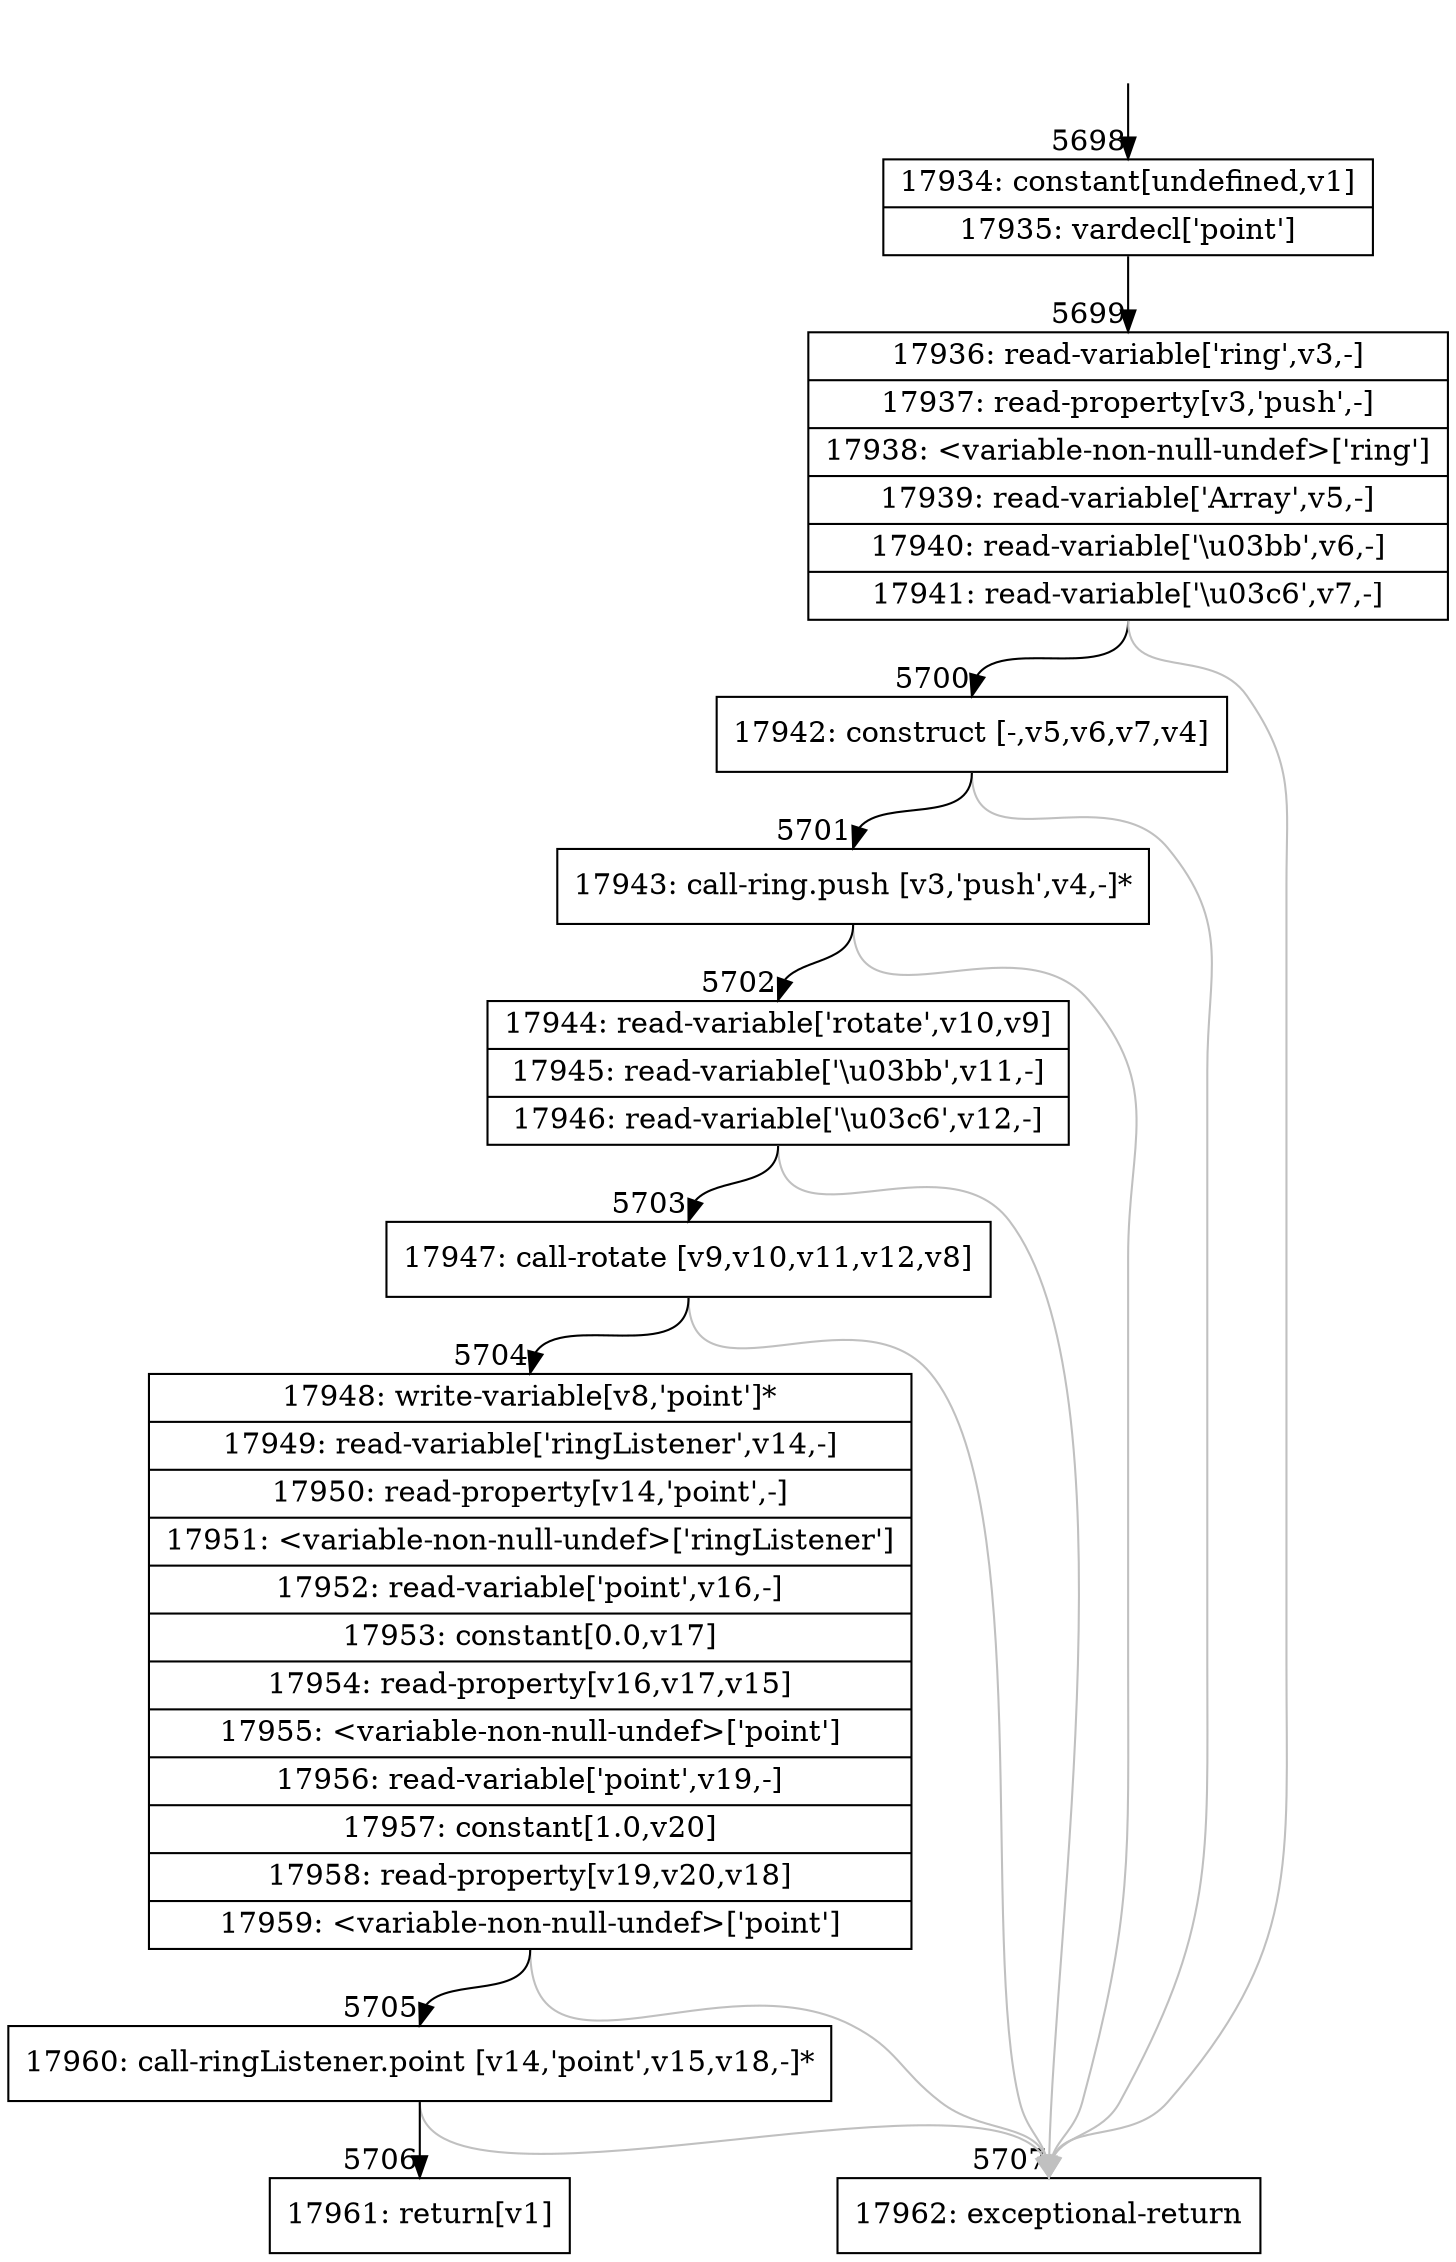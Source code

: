 digraph {
rankdir="TD"
BB_entry541[shape=none,label=""];
BB_entry541 -> BB5698 [tailport=s, headport=n, headlabel="    5698"]
BB5698 [shape=record label="{17934: constant[undefined,v1]|17935: vardecl['point']}" ] 
BB5698 -> BB5699 [tailport=s, headport=n, headlabel="      5699"]
BB5699 [shape=record label="{17936: read-variable['ring',v3,-]|17937: read-property[v3,'push',-]|17938: \<variable-non-null-undef\>['ring']|17939: read-variable['Array',v5,-]|17940: read-variable['\\u03bb',v6,-]|17941: read-variable['\\u03c6',v7,-]}" ] 
BB5699 -> BB5700 [tailport=s, headport=n, headlabel="      5700"]
BB5699 -> BB5707 [tailport=s, headport=n, color=gray, headlabel="      5707"]
BB5700 [shape=record label="{17942: construct [-,v5,v6,v7,v4]}" ] 
BB5700 -> BB5701 [tailport=s, headport=n, headlabel="      5701"]
BB5700 -> BB5707 [tailport=s, headport=n, color=gray]
BB5701 [shape=record label="{17943: call-ring.push [v3,'push',v4,-]*}" ] 
BB5701 -> BB5702 [tailport=s, headport=n, headlabel="      5702"]
BB5701 -> BB5707 [tailport=s, headport=n, color=gray]
BB5702 [shape=record label="{17944: read-variable['rotate',v10,v9]|17945: read-variable['\\u03bb',v11,-]|17946: read-variable['\\u03c6',v12,-]}" ] 
BB5702 -> BB5703 [tailport=s, headport=n, headlabel="      5703"]
BB5702 -> BB5707 [tailport=s, headport=n, color=gray]
BB5703 [shape=record label="{17947: call-rotate [v9,v10,v11,v12,v8]}" ] 
BB5703 -> BB5704 [tailport=s, headport=n, headlabel="      5704"]
BB5703 -> BB5707 [tailport=s, headport=n, color=gray]
BB5704 [shape=record label="{17948: write-variable[v8,'point']*|17949: read-variable['ringListener',v14,-]|17950: read-property[v14,'point',-]|17951: \<variable-non-null-undef\>['ringListener']|17952: read-variable['point',v16,-]|17953: constant[0.0,v17]|17954: read-property[v16,v17,v15]|17955: \<variable-non-null-undef\>['point']|17956: read-variable['point',v19,-]|17957: constant[1.0,v20]|17958: read-property[v19,v20,v18]|17959: \<variable-non-null-undef\>['point']}" ] 
BB5704 -> BB5705 [tailport=s, headport=n, headlabel="      5705"]
BB5704 -> BB5707 [tailport=s, headport=n, color=gray]
BB5705 [shape=record label="{17960: call-ringListener.point [v14,'point',v15,v18,-]*}" ] 
BB5705 -> BB5706 [tailport=s, headport=n, headlabel="      5706"]
BB5705 -> BB5707 [tailport=s, headport=n, color=gray]
BB5706 [shape=record label="{17961: return[v1]}" ] 
BB5707 [shape=record label="{17962: exceptional-return}" ] 
//#$~ 3369
}
